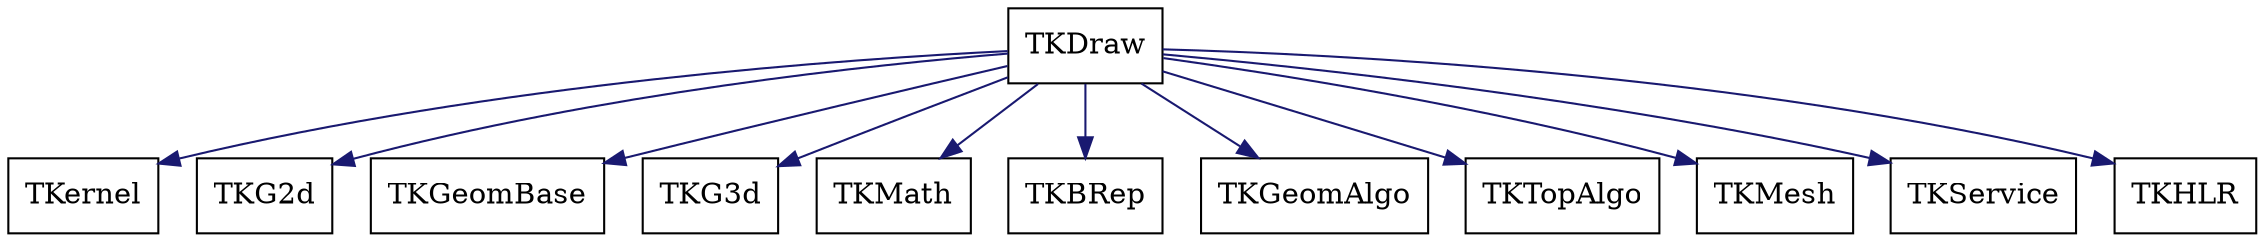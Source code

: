 digraph schema_TKDraw
{
	TKDraw [ URL = "toolkit_tkdraw.html", shape = box ]
	TKernel [ URL = "toolkit_tkernel.html" , shape = box ]
	TKDraw -> TKernel [ color = "midnightblue", style = "solid" ]
	TKG2d [ URL = "toolkit_tkg2d.html" , shape = box ]
	TKDraw -> TKG2d [ color = "midnightblue", style = "solid" ]
	TKGeomBase [ URL = "toolkit_tkgeombase.html" , shape = box ]
	TKDraw -> TKGeomBase [ color = "midnightblue", style = "solid" ]
	TKG3d [ URL = "toolkit_tkg3d.html" , shape = box ]
	TKDraw -> TKG3d [ color = "midnightblue", style = "solid" ]
	TKMath [ URL = "toolkit_tkmath.html" , shape = box ]
	TKDraw -> TKMath [ color = "midnightblue", style = "solid" ]
	TKBRep [ URL = "toolkit_tkbrep.html" , shape = box ]
	TKDraw -> TKBRep [ color = "midnightblue", style = "solid" ]
	TKGeomAlgo [ URL = "toolkit_tkgeomalgo.html" , shape = box ]
	TKDraw -> TKGeomAlgo [ color = "midnightblue", style = "solid" ]
	TKTopAlgo [ URL = "toolkit_tktopalgo.html" , shape = box ]
	TKDraw -> TKTopAlgo [ color = "midnightblue", style = "solid" ]
	TKMesh [ URL = "toolkit_tkmesh.html" , shape = box ]
	TKDraw -> TKMesh [ color = "midnightblue", style = "solid" ]
	TKService [ URL = "toolkit_tkservice.html" , shape = box ]
	TKDraw -> TKService [ color = "midnightblue", style = "solid" ]
	TKHLR [ URL = "toolkit_tkhlr.html" , shape = box ]
	TKDraw -> TKHLR [ color = "midnightblue", style = "solid" ]
	aspect = 1
}
